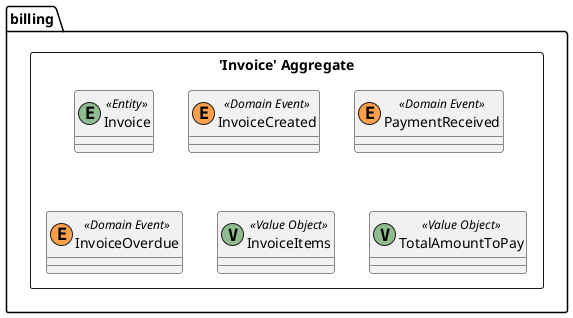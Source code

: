 @startuml

skinparam componentStyle uml2

package billing {
	package "'Invoice' Aggregate" <<Rectangle>> {
		class Invoice <<(E,DarkSeaGreen) Entity>> {
		}
		class InvoiceCreated <<(E,#ff9f4b) Domain Event>> {
		}
		class PaymentReceived <<(E,#ff9f4b) Domain Event>> {
		}
		class InvoiceOverdue <<(E,#ff9f4b) Domain Event>> {
		}
		class InvoiceItems <<(V,DarkSeaGreen) Value Object>> {
		}
		class TotalAmountToPay <<(V,DarkSeaGreen) Value Object>> {
		}
	}
}


@enduml
